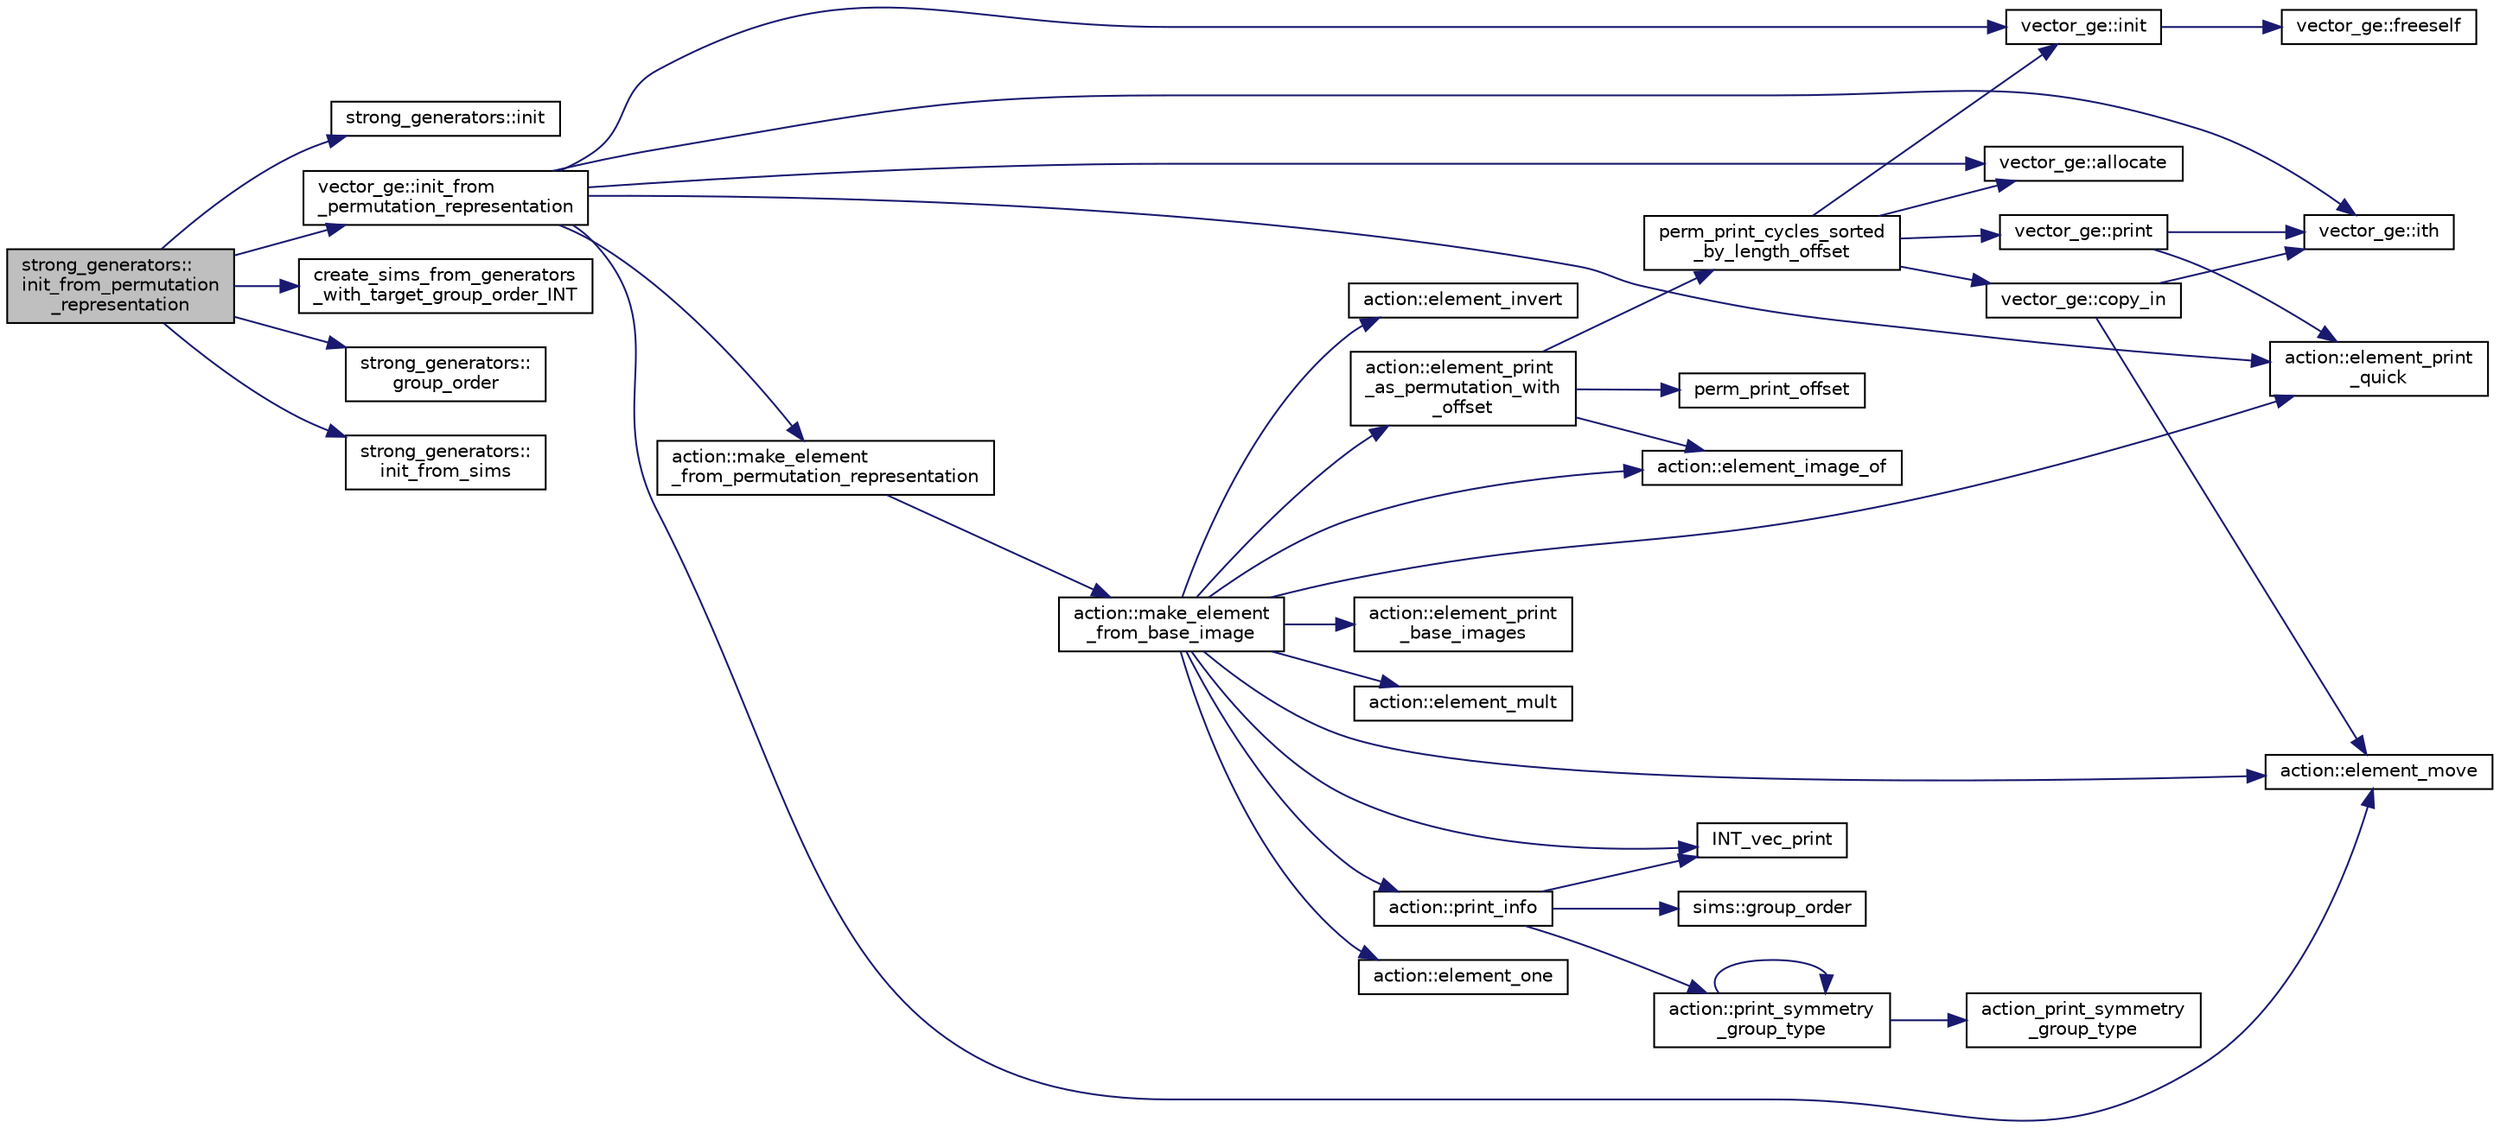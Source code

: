 digraph "strong_generators::init_from_permutation_representation"
{
  edge [fontname="Helvetica",fontsize="10",labelfontname="Helvetica",labelfontsize="10"];
  node [fontname="Helvetica",fontsize="10",shape=record];
  rankdir="LR";
  Node2788 [label="strong_generators::\linit_from_permutation\l_representation",height=0.2,width=0.4,color="black", fillcolor="grey75", style="filled", fontcolor="black"];
  Node2788 -> Node2789 [color="midnightblue",fontsize="10",style="solid",fontname="Helvetica"];
  Node2789 [label="strong_generators::init",height=0.2,width=0.4,color="black", fillcolor="white", style="filled",URL="$dc/d09/classstrong__generators.html#ab7d37035d3b2ea516c4e989715f91ad5"];
  Node2788 -> Node2790 [color="midnightblue",fontsize="10",style="solid",fontname="Helvetica"];
  Node2790 [label="vector_ge::init_from\l_permutation_representation",height=0.2,width=0.4,color="black", fillcolor="white", style="filled",URL="$d4/d6e/classvector__ge.html#a27fafaa0f2f225fe11281d401b8a8239"];
  Node2790 -> Node2791 [color="midnightblue",fontsize="10",style="solid",fontname="Helvetica"];
  Node2791 [label="vector_ge::init",height=0.2,width=0.4,color="black", fillcolor="white", style="filled",URL="$d4/d6e/classvector__ge.html#afe1d6befd1f1501e6be34afbaa9d30a8"];
  Node2791 -> Node2792 [color="midnightblue",fontsize="10",style="solid",fontname="Helvetica"];
  Node2792 [label="vector_ge::freeself",height=0.2,width=0.4,color="black", fillcolor="white", style="filled",URL="$d4/d6e/classvector__ge.html#aa002e4b715cc73a9b8b367d29700b452"];
  Node2790 -> Node2793 [color="midnightblue",fontsize="10",style="solid",fontname="Helvetica"];
  Node2793 [label="vector_ge::allocate",height=0.2,width=0.4,color="black", fillcolor="white", style="filled",URL="$d4/d6e/classvector__ge.html#a35b062a9201b30f0a87bf87702d243ae"];
  Node2790 -> Node2794 [color="midnightblue",fontsize="10",style="solid",fontname="Helvetica"];
  Node2794 [label="action::make_element\l_from_permutation_representation",height=0.2,width=0.4,color="black", fillcolor="white", style="filled",URL="$d2/d86/classaction.html#a949f7580f3b1263d7a73fe388c97afd2"];
  Node2794 -> Node2795 [color="midnightblue",fontsize="10",style="solid",fontname="Helvetica"];
  Node2795 [label="action::make_element\l_from_base_image",height=0.2,width=0.4,color="black", fillcolor="white", style="filled",URL="$d2/d86/classaction.html#a6ffd69c8c90b2d1019e441615ba6c3e1"];
  Node2795 -> Node2796 [color="midnightblue",fontsize="10",style="solid",fontname="Helvetica"];
  Node2796 [label="INT_vec_print",height=0.2,width=0.4,color="black", fillcolor="white", style="filled",URL="$df/dbf/sajeeb_8_c.html#a79a5901af0b47dd0d694109543c027fe"];
  Node2795 -> Node2797 [color="midnightblue",fontsize="10",style="solid",fontname="Helvetica"];
  Node2797 [label="action::print_info",height=0.2,width=0.4,color="black", fillcolor="white", style="filled",URL="$d2/d86/classaction.html#a6f89e493e5c5a32e5c3b8963d438ce86"];
  Node2797 -> Node2798 [color="midnightblue",fontsize="10",style="solid",fontname="Helvetica"];
  Node2798 [label="action::print_symmetry\l_group_type",height=0.2,width=0.4,color="black", fillcolor="white", style="filled",URL="$d2/d86/classaction.html#aed811766c7e64fe2c853df8b0b67aa6e"];
  Node2798 -> Node2799 [color="midnightblue",fontsize="10",style="solid",fontname="Helvetica"];
  Node2799 [label="action_print_symmetry\l_group_type",height=0.2,width=0.4,color="black", fillcolor="white", style="filled",URL="$d5/d90/action__global_8_c.html#a03666b9440c4962148eba7905b9f843c"];
  Node2798 -> Node2798 [color="midnightblue",fontsize="10",style="solid",fontname="Helvetica"];
  Node2797 -> Node2796 [color="midnightblue",fontsize="10",style="solid",fontname="Helvetica"];
  Node2797 -> Node2800 [color="midnightblue",fontsize="10",style="solid",fontname="Helvetica"];
  Node2800 [label="sims::group_order",height=0.2,width=0.4,color="black", fillcolor="white", style="filled",URL="$d9/df3/classsims.html#aa442445175656570fa35febbe790efad"];
  Node2795 -> Node2801 [color="midnightblue",fontsize="10",style="solid",fontname="Helvetica"];
  Node2801 [label="action::element_one",height=0.2,width=0.4,color="black", fillcolor="white", style="filled",URL="$d2/d86/classaction.html#a780a105daf04d6d1fe7e2f63b3c88e3b"];
  Node2795 -> Node2802 [color="midnightblue",fontsize="10",style="solid",fontname="Helvetica"];
  Node2802 [label="action::element_invert",height=0.2,width=0.4,color="black", fillcolor="white", style="filled",URL="$d2/d86/classaction.html#aa4bd01e338497714586636751fcef436"];
  Node2795 -> Node2803 [color="midnightblue",fontsize="10",style="solid",fontname="Helvetica"];
  Node2803 [label="action::element_image_of",height=0.2,width=0.4,color="black", fillcolor="white", style="filled",URL="$d2/d86/classaction.html#ae09559d4537a048fc860f8a74a31393d"];
  Node2795 -> Node2804 [color="midnightblue",fontsize="10",style="solid",fontname="Helvetica"];
  Node2804 [label="action::element_print\l_quick",height=0.2,width=0.4,color="black", fillcolor="white", style="filled",URL="$d2/d86/classaction.html#a4844680cf6750396f76494a28655265b"];
  Node2795 -> Node2805 [color="midnightblue",fontsize="10",style="solid",fontname="Helvetica"];
  Node2805 [label="action::element_print\l_as_permutation_with\l_offset",height=0.2,width=0.4,color="black", fillcolor="white", style="filled",URL="$d2/d86/classaction.html#addd61d869434abaad431124a6d858396"];
  Node2805 -> Node2803 [color="midnightblue",fontsize="10",style="solid",fontname="Helvetica"];
  Node2805 -> Node2806 [color="midnightblue",fontsize="10",style="solid",fontname="Helvetica"];
  Node2806 [label="perm_print_offset",height=0.2,width=0.4,color="black", fillcolor="white", style="filled",URL="$d2/d7c/combinatorics_8_c.html#ab87deef2ba9e4d2ce386a19eeaffecf3"];
  Node2805 -> Node2807 [color="midnightblue",fontsize="10",style="solid",fontname="Helvetica"];
  Node2807 [label="perm_print_cycles_sorted\l_by_length_offset",height=0.2,width=0.4,color="black", fillcolor="white", style="filled",URL="$d5/d90/action__global_8_c.html#a9d1f2e34879c04dbc45d08984a8066e3"];
  Node2807 -> Node2791 [color="midnightblue",fontsize="10",style="solid",fontname="Helvetica"];
  Node2807 -> Node2793 [color="midnightblue",fontsize="10",style="solid",fontname="Helvetica"];
  Node2807 -> Node2808 [color="midnightblue",fontsize="10",style="solid",fontname="Helvetica"];
  Node2808 [label="vector_ge::copy_in",height=0.2,width=0.4,color="black", fillcolor="white", style="filled",URL="$d4/d6e/classvector__ge.html#ad02ebf2d4e8bbf095685aea921999145"];
  Node2808 -> Node2809 [color="midnightblue",fontsize="10",style="solid",fontname="Helvetica"];
  Node2809 [label="vector_ge::ith",height=0.2,width=0.4,color="black", fillcolor="white", style="filled",URL="$d4/d6e/classvector__ge.html#a1ff002e8b746a9beb119d57dcd4a15ff"];
  Node2808 -> Node2810 [color="midnightblue",fontsize="10",style="solid",fontname="Helvetica"];
  Node2810 [label="action::element_move",height=0.2,width=0.4,color="black", fillcolor="white", style="filled",URL="$d2/d86/classaction.html#a550947491bbb534d3d7951f50198a874"];
  Node2807 -> Node2811 [color="midnightblue",fontsize="10",style="solid",fontname="Helvetica"];
  Node2811 [label="vector_ge::print",height=0.2,width=0.4,color="black", fillcolor="white", style="filled",URL="$d4/d6e/classvector__ge.html#a0d260cce035c20b32d7989c50670aa8a"];
  Node2811 -> Node2804 [color="midnightblue",fontsize="10",style="solid",fontname="Helvetica"];
  Node2811 -> Node2809 [color="midnightblue",fontsize="10",style="solid",fontname="Helvetica"];
  Node2795 -> Node2812 [color="midnightblue",fontsize="10",style="solid",fontname="Helvetica"];
  Node2812 [label="action::element_print\l_base_images",height=0.2,width=0.4,color="black", fillcolor="white", style="filled",URL="$d2/d86/classaction.html#a2b9adf554aaa2eb6caf62396133ecf35"];
  Node2795 -> Node2813 [color="midnightblue",fontsize="10",style="solid",fontname="Helvetica"];
  Node2813 [label="action::element_mult",height=0.2,width=0.4,color="black", fillcolor="white", style="filled",URL="$d2/d86/classaction.html#ae9e36b2cae1f0f7bd7144097fa9a34b3"];
  Node2795 -> Node2810 [color="midnightblue",fontsize="10",style="solid",fontname="Helvetica"];
  Node2790 -> Node2804 [color="midnightblue",fontsize="10",style="solid",fontname="Helvetica"];
  Node2790 -> Node2810 [color="midnightblue",fontsize="10",style="solid",fontname="Helvetica"];
  Node2790 -> Node2809 [color="midnightblue",fontsize="10",style="solid",fontname="Helvetica"];
  Node2788 -> Node2814 [color="midnightblue",fontsize="10",style="solid",fontname="Helvetica"];
  Node2814 [label="create_sims_from_generators\l_with_target_group_order_INT",height=0.2,width=0.4,color="black", fillcolor="white", style="filled",URL="$d2/d3a/group__theory_8h.html#a4e7d0b5c218eb15f66a0714069168efb"];
  Node2788 -> Node2815 [color="midnightblue",fontsize="10",style="solid",fontname="Helvetica"];
  Node2815 [label="strong_generators::\lgroup_order",height=0.2,width=0.4,color="black", fillcolor="white", style="filled",URL="$dc/d09/classstrong__generators.html#a91f453c2bfd6502b96f4b4eed16beb20"];
  Node2788 -> Node2816 [color="midnightblue",fontsize="10",style="solid",fontname="Helvetica"];
  Node2816 [label="strong_generators::\linit_from_sims",height=0.2,width=0.4,color="black", fillcolor="white", style="filled",URL="$dc/d09/classstrong__generators.html#a2b997decdab82e889c1151f29a846a66"];
}
